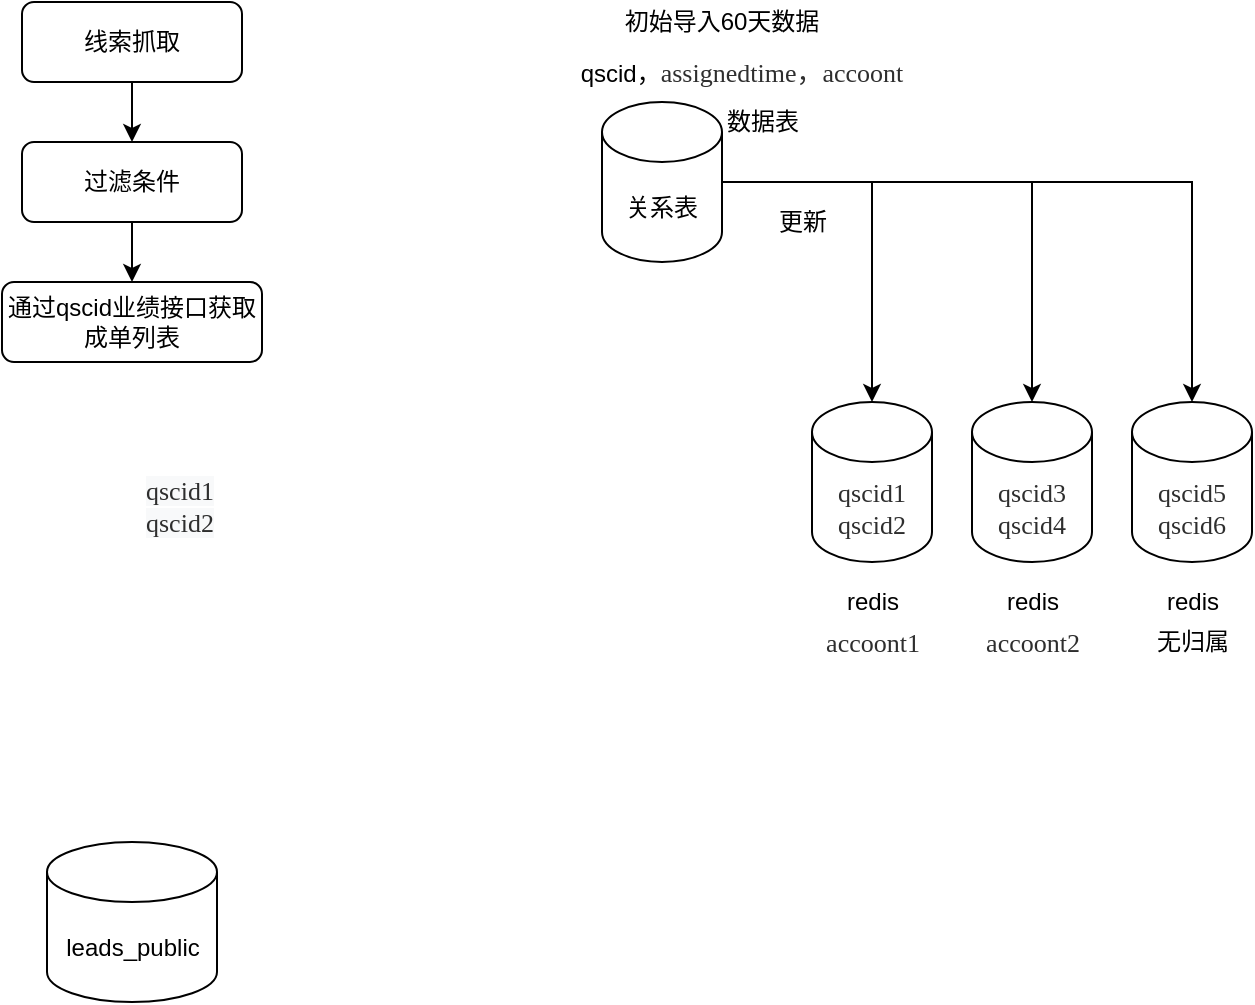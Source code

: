 <mxfile version="14.1.8" type="github">
  <diagram id="mOKPnjC2bgA8M7GKpCo7" name="Page-1">
    <mxGraphModel dx="946" dy="646" grid="1" gridSize="10" guides="1" tooltips="1" connect="1" arrows="1" fold="1" page="1" pageScale="1" pageWidth="1920" pageHeight="1200" math="0" shadow="0">
      <root>
        <mxCell id="0" />
        <mxCell id="1" parent="0" />
        <mxCell id="A6d9JLvdJddHrv5XPmhk-3" style="edgeStyle=orthogonalEdgeStyle;rounded=0;orthogonalLoop=1;jettySize=auto;html=1;exitX=0.5;exitY=1;exitDx=0;exitDy=0;" edge="1" parent="1" source="A6d9JLvdJddHrv5XPmhk-1" target="A6d9JLvdJddHrv5XPmhk-2">
          <mxGeometry relative="1" as="geometry" />
        </mxCell>
        <mxCell id="A6d9JLvdJddHrv5XPmhk-1" value="线索抓取" style="rounded=1;whiteSpace=wrap;html=1;" vertex="1" parent="1">
          <mxGeometry x="40" y="140" width="110" height="40" as="geometry" />
        </mxCell>
        <mxCell id="A6d9JLvdJddHrv5XPmhk-5" style="edgeStyle=orthogonalEdgeStyle;rounded=0;orthogonalLoop=1;jettySize=auto;html=1;exitX=0.5;exitY=1;exitDx=0;exitDy=0;entryX=0.5;entryY=0;entryDx=0;entryDy=0;" edge="1" parent="1" source="A6d9JLvdJddHrv5XPmhk-2" target="A6d9JLvdJddHrv5XPmhk-4">
          <mxGeometry relative="1" as="geometry" />
        </mxCell>
        <mxCell id="A6d9JLvdJddHrv5XPmhk-2" value="过滤条件" style="rounded=1;whiteSpace=wrap;html=1;" vertex="1" parent="1">
          <mxGeometry x="40" y="210" width="110" height="40" as="geometry" />
        </mxCell>
        <mxCell id="A6d9JLvdJddHrv5XPmhk-4" value="通过qscid业绩接口获取成单列表" style="rounded=1;whiteSpace=wrap;html=1;" vertex="1" parent="1">
          <mxGeometry x="30" y="280" width="130" height="40" as="geometry" />
        </mxCell>
        <mxCell id="A6d9JLvdJddHrv5XPmhk-37" style="edgeStyle=orthogonalEdgeStyle;rounded=0;orthogonalLoop=1;jettySize=auto;html=1;exitX=1;exitY=0.5;exitDx=0;exitDy=0;exitPerimeter=0;entryX=0.5;entryY=0;entryDx=0;entryDy=0;entryPerimeter=0;" edge="1" parent="1" source="A6d9JLvdJddHrv5XPmhk-6" target="A6d9JLvdJddHrv5XPmhk-30">
          <mxGeometry relative="1" as="geometry" />
        </mxCell>
        <mxCell id="A6d9JLvdJddHrv5XPmhk-38" style="edgeStyle=orthogonalEdgeStyle;rounded=0;orthogonalLoop=1;jettySize=auto;html=1;exitX=1;exitY=0.5;exitDx=0;exitDy=0;exitPerimeter=0;" edge="1" parent="1" source="A6d9JLvdJddHrv5XPmhk-6" target="A6d9JLvdJddHrv5XPmhk-31">
          <mxGeometry relative="1" as="geometry" />
        </mxCell>
        <mxCell id="A6d9JLvdJddHrv5XPmhk-39" style="edgeStyle=orthogonalEdgeStyle;rounded=0;orthogonalLoop=1;jettySize=auto;html=1;exitX=1;exitY=0.5;exitDx=0;exitDy=0;exitPerimeter=0;" edge="1" parent="1" source="A6d9JLvdJddHrv5XPmhk-6" target="A6d9JLvdJddHrv5XPmhk-35">
          <mxGeometry relative="1" as="geometry" />
        </mxCell>
        <mxCell id="A6d9JLvdJddHrv5XPmhk-6" value="关系表" style="shape=cylinder3;whiteSpace=wrap;html=1;boundedLbl=1;backgroundOutline=1;size=15;" vertex="1" parent="1">
          <mxGeometry x="330" y="190" width="60" height="80" as="geometry" />
        </mxCell>
        <mxCell id="A6d9JLvdJddHrv5XPmhk-7" value="qscid，&lt;span style=&quot;color: rgb(46 , 46 , 46) ; font-family: &amp;#34;hei&amp;#34; ; font-size: 13px&quot;&gt;assignedtime，accoont&lt;/span&gt;" style="text;html=1;strokeColor=none;fillColor=none;align=center;verticalAlign=middle;whiteSpace=wrap;rounded=0;" vertex="1" parent="1">
          <mxGeometry x="290" y="170" width="220" height="10" as="geometry" />
        </mxCell>
        <mxCell id="A6d9JLvdJddHrv5XPmhk-10" value="初始导入60天数据" style="text;html=1;strokeColor=none;fillColor=none;align=center;verticalAlign=middle;whiteSpace=wrap;rounded=0;" vertex="1" parent="1">
          <mxGeometry x="335" y="140" width="110" height="20" as="geometry" />
        </mxCell>
        <mxCell id="A6d9JLvdJddHrv5XPmhk-28" value="leads_public" style="shape=cylinder3;whiteSpace=wrap;html=1;boundedLbl=1;backgroundOutline=1;size=15;" vertex="1" parent="1">
          <mxGeometry x="52.5" y="560" width="85" height="80" as="geometry" />
        </mxCell>
        <mxCell id="A6d9JLvdJddHrv5XPmhk-30" value="&lt;span style=&quot;color: rgb(46 , 46 , 46) ; font-family: &amp;#34;hei&amp;#34; ; font-size: 13px&quot;&gt;qscid1&lt;br&gt;qscid2&lt;br&gt;&lt;/span&gt;" style="shape=cylinder3;whiteSpace=wrap;html=1;boundedLbl=1;backgroundOutline=1;size=15;" vertex="1" parent="1">
          <mxGeometry x="435" y="340" width="60" height="80" as="geometry" />
        </mxCell>
        <mxCell id="A6d9JLvdJddHrv5XPmhk-31" value="&lt;span style=&quot;color: rgb(46 , 46 , 46) ; font-family: &amp;#34;hei&amp;#34; ; font-size: 13px&quot;&gt;qscid3&lt;/span&gt;&lt;br style=&quot;color: rgb(46 , 46 , 46) ; font-family: &amp;#34;hei&amp;#34; ; font-size: 13px&quot;&gt;&lt;span style=&quot;color: rgb(46 , 46 , 46) ; font-family: &amp;#34;hei&amp;#34; ; font-size: 13px&quot;&gt;qscid4&lt;/span&gt;&lt;span style=&quot;color: rgb(46 , 46 , 46) ; font-family: &amp;#34;hei&amp;#34; ; font-size: 13px&quot;&gt;&lt;br&gt;&lt;/span&gt;" style="shape=cylinder3;whiteSpace=wrap;html=1;boundedLbl=1;backgroundOutline=1;size=15;" vertex="1" parent="1">
          <mxGeometry x="515" y="340" width="60" height="80" as="geometry" />
        </mxCell>
        <mxCell id="A6d9JLvdJddHrv5XPmhk-34" value="更新" style="text;html=1;align=center;verticalAlign=middle;resizable=0;points=[];autosize=1;" vertex="1" parent="1">
          <mxGeometry x="410" y="240" width="40" height="20" as="geometry" />
        </mxCell>
        <mxCell id="A6d9JLvdJddHrv5XPmhk-35" value="&lt;span style=&quot;color: rgb(46 , 46 , 46) ; font-family: &amp;#34;hei&amp;#34; ; font-size: 13px&quot;&gt;qscid5&lt;/span&gt;&lt;br style=&quot;color: rgb(46 , 46 , 46) ; font-family: &amp;#34;hei&amp;#34; ; font-size: 13px&quot;&gt;&lt;span style=&quot;color: rgb(46 , 46 , 46) ; font-family: &amp;#34;hei&amp;#34; ; font-size: 13px&quot;&gt;qscid6&lt;/span&gt;" style="shape=cylinder3;whiteSpace=wrap;html=1;boundedLbl=1;backgroundOutline=1;size=15;" vertex="1" parent="1">
          <mxGeometry x="595" y="340" width="60" height="80" as="geometry" />
        </mxCell>
        <mxCell id="A6d9JLvdJddHrv5XPmhk-40" value="数据表" style="text;html=1;align=center;verticalAlign=middle;resizable=0;points=[];autosize=1;" vertex="1" parent="1">
          <mxGeometry x="385" y="190" width="50" height="20" as="geometry" />
        </mxCell>
        <mxCell id="A6d9JLvdJddHrv5XPmhk-41" value="redis" style="text;html=1;align=center;verticalAlign=middle;resizable=0;points=[];autosize=1;" vertex="1" parent="1">
          <mxGeometry x="445" y="430" width="40" height="20" as="geometry" />
        </mxCell>
        <mxCell id="A6d9JLvdJddHrv5XPmhk-42" value="redis" style="text;html=1;align=center;verticalAlign=middle;resizable=0;points=[];autosize=1;" vertex="1" parent="1">
          <mxGeometry x="525" y="430" width="40" height="20" as="geometry" />
        </mxCell>
        <mxCell id="A6d9JLvdJddHrv5XPmhk-43" value="redis" style="text;html=1;align=center;verticalAlign=middle;resizable=0;points=[];autosize=1;" vertex="1" parent="1">
          <mxGeometry x="605" y="430" width="40" height="20" as="geometry" />
        </mxCell>
        <mxCell id="A6d9JLvdJddHrv5XPmhk-44" value="&lt;span style=&quot;color: rgb(46 , 46 , 46) ; font-family: &amp;#34;hei&amp;#34; ; font-size: 13px&quot;&gt;accoont1&lt;/span&gt;" style="text;html=1;align=center;verticalAlign=middle;resizable=0;points=[];autosize=1;" vertex="1" parent="1">
          <mxGeometry x="430" y="450" width="70" height="20" as="geometry" />
        </mxCell>
        <mxCell id="A6d9JLvdJddHrv5XPmhk-45" value="&lt;span style=&quot;color: rgb(46 , 46 , 46) ; font-family: &amp;#34;hei&amp;#34; ; font-size: 13px&quot;&gt;accoont2&lt;/span&gt;" style="text;html=1;align=center;verticalAlign=middle;resizable=0;points=[];autosize=1;" vertex="1" parent="1">
          <mxGeometry x="510" y="450" width="70" height="20" as="geometry" />
        </mxCell>
        <mxCell id="A6d9JLvdJddHrv5XPmhk-46" value="&lt;span&gt;无归属&lt;/span&gt;" style="text;html=1;align=center;verticalAlign=middle;resizable=0;points=[];autosize=1;" vertex="1" parent="1">
          <mxGeometry x="600" y="450" width="50" height="20" as="geometry" />
        </mxCell>
        <mxCell id="A6d9JLvdJddHrv5XPmhk-49" value="&lt;meta charset=&quot;utf-8&quot;&gt;&lt;span style=&quot;color: rgb(46, 46, 46); font-family: hei; font-size: 13px; font-style: normal; font-weight: 400; letter-spacing: normal; text-align: center; text-indent: 0px; text-transform: none; word-spacing: 0px; background-color: rgb(248, 249, 250); display: inline; float: none;&quot;&gt;qscid1&lt;/span&gt;&lt;br style=&quot;color: rgb(46, 46, 46); font-family: hei; font-size: 13px; font-style: normal; font-weight: 400; letter-spacing: normal; text-align: center; text-indent: 0px; text-transform: none; word-spacing: 0px; background-color: rgb(248, 249, 250);&quot;&gt;&lt;span style=&quot;color: rgb(46, 46, 46); font-family: hei; font-size: 13px; font-style: normal; font-weight: 400; letter-spacing: normal; text-align: center; text-indent: 0px; text-transform: none; word-spacing: 0px; background-color: rgb(248, 249, 250); display: inline; float: none;&quot;&gt;qscid2&lt;/span&gt;" style="text;whiteSpace=wrap;html=1;" vertex="1" parent="1">
          <mxGeometry x="100" y="370" width="60" height="50" as="geometry" />
        </mxCell>
      </root>
    </mxGraphModel>
  </diagram>
</mxfile>
